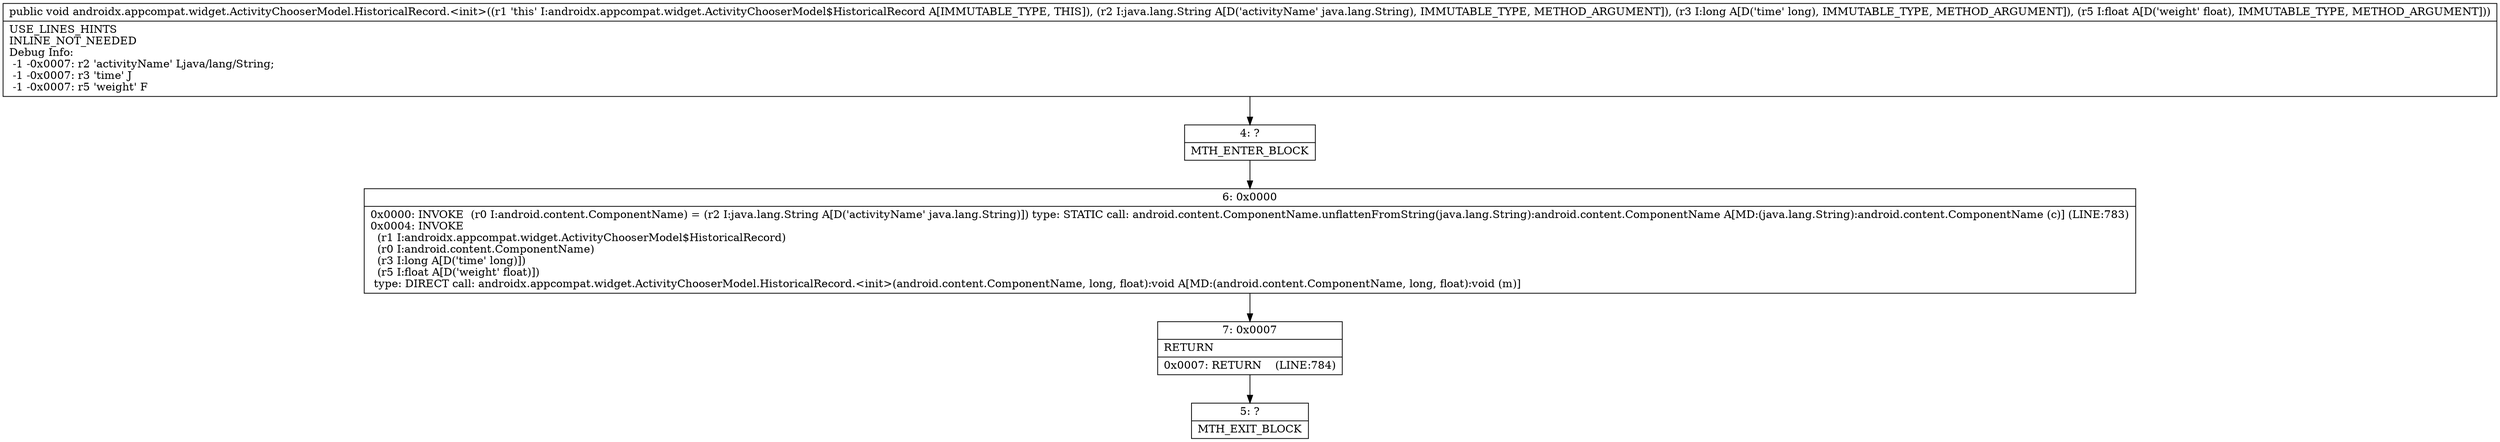 digraph "CFG forandroidx.appcompat.widget.ActivityChooserModel.HistoricalRecord.\<init\>(Ljava\/lang\/String;JF)V" {
Node_4 [shape=record,label="{4\:\ ?|MTH_ENTER_BLOCK\l}"];
Node_6 [shape=record,label="{6\:\ 0x0000|0x0000: INVOKE  (r0 I:android.content.ComponentName) = (r2 I:java.lang.String A[D('activityName' java.lang.String)]) type: STATIC call: android.content.ComponentName.unflattenFromString(java.lang.String):android.content.ComponentName A[MD:(java.lang.String):android.content.ComponentName (c)] (LINE:783)\l0x0004: INVOKE  \l  (r1 I:androidx.appcompat.widget.ActivityChooserModel$HistoricalRecord)\l  (r0 I:android.content.ComponentName)\l  (r3 I:long A[D('time' long)])\l  (r5 I:float A[D('weight' float)])\l type: DIRECT call: androidx.appcompat.widget.ActivityChooserModel.HistoricalRecord.\<init\>(android.content.ComponentName, long, float):void A[MD:(android.content.ComponentName, long, float):void (m)]\l}"];
Node_7 [shape=record,label="{7\:\ 0x0007|RETURN\l|0x0007: RETURN    (LINE:784)\l}"];
Node_5 [shape=record,label="{5\:\ ?|MTH_EXIT_BLOCK\l}"];
MethodNode[shape=record,label="{public void androidx.appcompat.widget.ActivityChooserModel.HistoricalRecord.\<init\>((r1 'this' I:androidx.appcompat.widget.ActivityChooserModel$HistoricalRecord A[IMMUTABLE_TYPE, THIS]), (r2 I:java.lang.String A[D('activityName' java.lang.String), IMMUTABLE_TYPE, METHOD_ARGUMENT]), (r3 I:long A[D('time' long), IMMUTABLE_TYPE, METHOD_ARGUMENT]), (r5 I:float A[D('weight' float), IMMUTABLE_TYPE, METHOD_ARGUMENT]))  | USE_LINES_HINTS\lINLINE_NOT_NEEDED\lDebug Info:\l  \-1 \-0x0007: r2 'activityName' Ljava\/lang\/String;\l  \-1 \-0x0007: r3 'time' J\l  \-1 \-0x0007: r5 'weight' F\l}"];
MethodNode -> Node_4;Node_4 -> Node_6;
Node_6 -> Node_7;
Node_7 -> Node_5;
}

